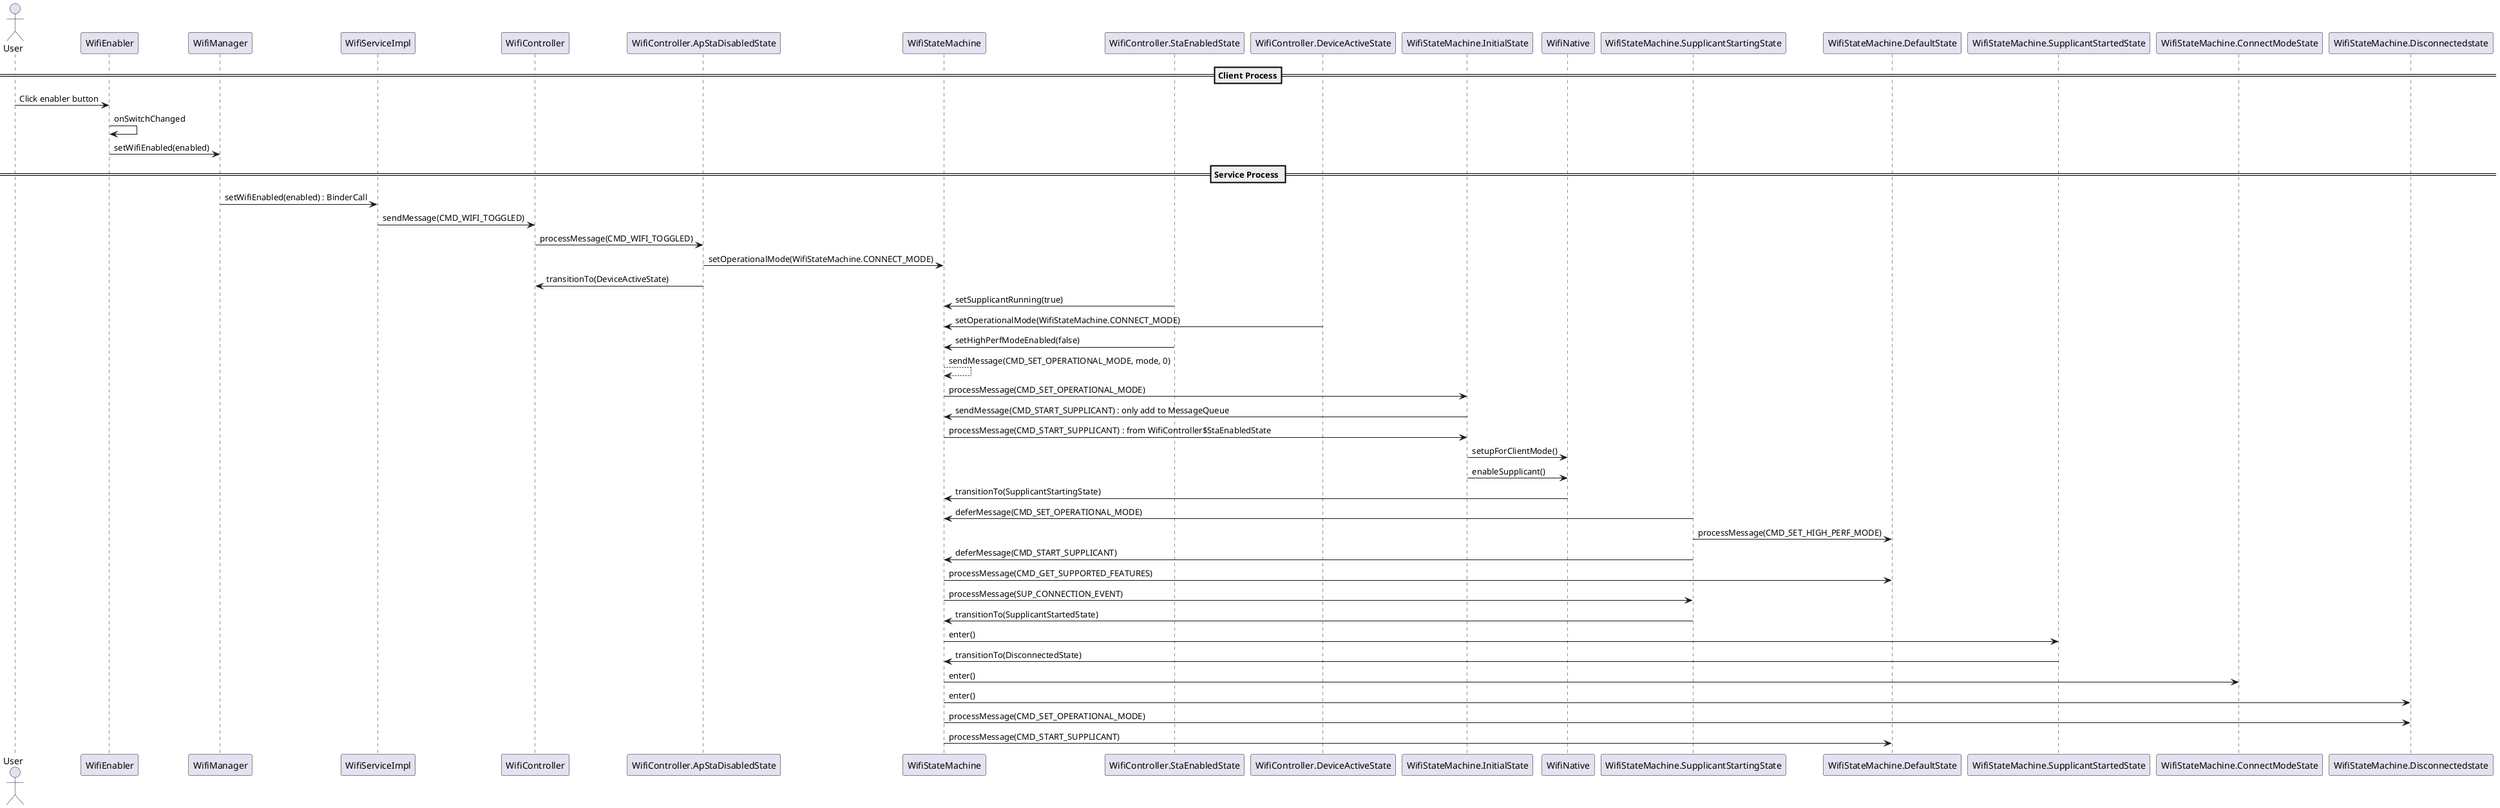 @startuml
actor User
participant WifiEnabler as c1
== Client Process==
User->c1 : Click enabler button
c1->c1 : onSwitchChanged
participant WifiManager as c2
c1->c2 : setWifiEnabled(enabled)
== Service Process ==
participant WifiServiceImpl as c3
c2->c3 : setWifiEnabled(enabled) : BinderCall
participant WifiController as c4
c3->c4 : sendMessage(CMD_WIFI_TOGGLED)
participant WifiController.ApStaDisabledState as c5
c4->c5 : processMessage(CMD_WIFI_TOGGLED)
participant WifiStateMachine as c6
c5->c6 : setOperationalMode(WifiStateMachine.CONNECT_MODE)
c5->c4 : transitionTo(DeviceActiveState)
participant WifiController.StaEnabledState as c7
c7->c6 : setSupplicantRunning(true)
participant WifiController.DeviceActiveState as c8
c8->c6 : setOperationalMode(WifiStateMachine.CONNECT_MODE)
c7->c6 : setHighPerfModeEnabled(false)
c6-->c6 : sendMessage(CMD_SET_OPERATIONAL_MODE, mode, 0)
participant WifiStateMachine.InitialState as c9
c6->c9 : processMessage(CMD_SET_OPERATIONAL_MODE)
c9->c6 : sendMessage(CMD_START_SUPPLICANT) : only add to MessageQueue
c6->c9 : processMessage(CMD_START_SUPPLICANT) : from WifiController$StaEnabledState
participant WifiNative as c10
c9->c10 : setupForClientMode()
c9->c10 : enableSupplicant()
participant WifiStateMachine.SupplicantStartingState as c11
c10->c6:transitionTo(SupplicantStartingState)
c11->c6:deferMessage(CMD_SET_OPERATIONAL_MODE)
participant WifiStateMachine.DefaultState as c12
c11->c12:processMessage(CMD_SET_HIGH_PERF_MODE)
c11->c6:deferMessage(CMD_START_SUPPLICANT)
c6->c12: processMessage(CMD_GET_SUPPORTED_FEATURES)
c6->c11: processMessage(SUP_CONNECTION_EVENT)
c11->c6: transitionTo(SupplicantStartedState)
participant WifiStateMachine.SupplicantStartedState as c13
c6->c13: enter()
c13->c6: transitionTo(DisconnectedState)
participant WifiStateMachine.ConnectModeState as c14
c6->c14: enter()
participant WifiStateMachine.Disconnectedstate as c15
c6->c15: enter()
c6->c15: processMessage(CMD_SET_OPERATIONAL_MODE)
c6->c12: processMessage(CMD_START_SUPPLICANT)

@enduml

